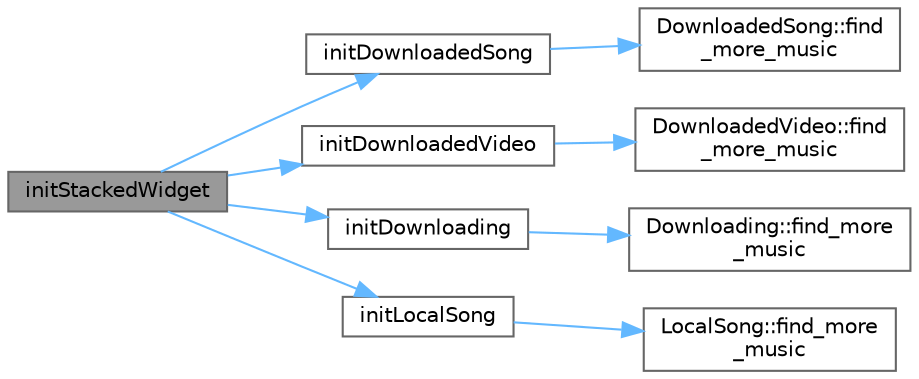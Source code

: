 digraph "initStackedWidget"
{
 // LATEX_PDF_SIZE
  bgcolor="transparent";
  edge [fontname=Helvetica,fontsize=10,labelfontname=Helvetica,labelfontsize=10];
  node [fontname=Helvetica,fontsize=10,shape=box,height=0.2,width=0.4];
  rankdir="LR";
  Node1 [id="Node000001",label="initStackedWidget",height=0.2,width=0.4,color="gray40", fillcolor="grey60", style="filled", fontcolor="black",tooltip="初始化堆栈窗口"];
  Node1 -> Node2 [id="edge1_Node000001_Node000002",color="steelblue1",style="solid",tooltip=" "];
  Node2 [id="Node000002",label="initDownloadedSong",height=0.2,width=0.4,color="grey40", fillcolor="white", style="filled",URL="$class_local_download.html#af2c76ccfaeae4b8cac82f0846391d219",tooltip="初始化已下载歌曲界面"];
  Node2 -> Node3 [id="edge2_Node000002_Node000003",color="steelblue1",style="solid",tooltip=" "];
  Node3 [id="Node000003",label="DownloadedSong::find\l_more_music",height=0.2,width=0.4,color="grey40", fillcolor="white", style="filled",URL="$class_downloaded_song.html#aa23356daca3ed71116d6ae55df2991f4",tooltip="搜索更多音乐信号"];
  Node1 -> Node4 [id="edge3_Node000001_Node000004",color="steelblue1",style="solid",tooltip=" "];
  Node4 [id="Node000004",label="initDownloadedVideo",height=0.2,width=0.4,color="grey40", fillcolor="white", style="filled",URL="$class_local_download.html#adabc65c3f7d55f08432e5c7b69bb500b",tooltip="初始化已下载视频界面"];
  Node4 -> Node5 [id="edge4_Node000004_Node000005",color="steelblue1",style="solid",tooltip=" "];
  Node5 [id="Node000005",label="DownloadedVideo::find\l_more_music",height=0.2,width=0.4,color="grey40", fillcolor="white", style="filled",URL="$class_downloaded_video.html#aa23356daca3ed71116d6ae55df2991f4",tooltip="搜索更多音乐信号"];
  Node1 -> Node6 [id="edge5_Node000001_Node000006",color="steelblue1",style="solid",tooltip=" "];
  Node6 [id="Node000006",label="initDownloading",height=0.2,width=0.4,color="grey40", fillcolor="white", style="filled",URL="$class_local_download.html#a6404daede2cfd9dfba8bdf317e953ae1",tooltip="初始化正在下载界面"];
  Node6 -> Node7 [id="edge6_Node000006_Node000007",color="steelblue1",style="solid",tooltip=" "];
  Node7 [id="Node000007",label="Downloading::find_more\l_music",height=0.2,width=0.4,color="grey40", fillcolor="white", style="filled",URL="$class_downloading.html#aa23356daca3ed71116d6ae55df2991f4",tooltip="搜索更多音乐信号"];
  Node1 -> Node8 [id="edge7_Node000001_Node000008",color="steelblue1",style="solid",tooltip=" "];
  Node8 [id="Node000008",label="initLocalSong",height=0.2,width=0.4,color="grey40", fillcolor="white", style="filled",URL="$class_local_download.html#af96b73dc56b1cfbf724f10c1ad5a0308",tooltip="初始化本地歌曲界面"];
  Node8 -> Node9 [id="edge8_Node000008_Node000009",color="steelblue1",style="solid",tooltip=" "];
  Node9 [id="Node000009",label="LocalSong::find_more\l_music",height=0.2,width=0.4,color="grey40", fillcolor="white", style="filled",URL="$class_local_song.html#aa23356daca3ed71116d6ae55df2991f4",tooltip="搜索更多音乐信号"];
}
